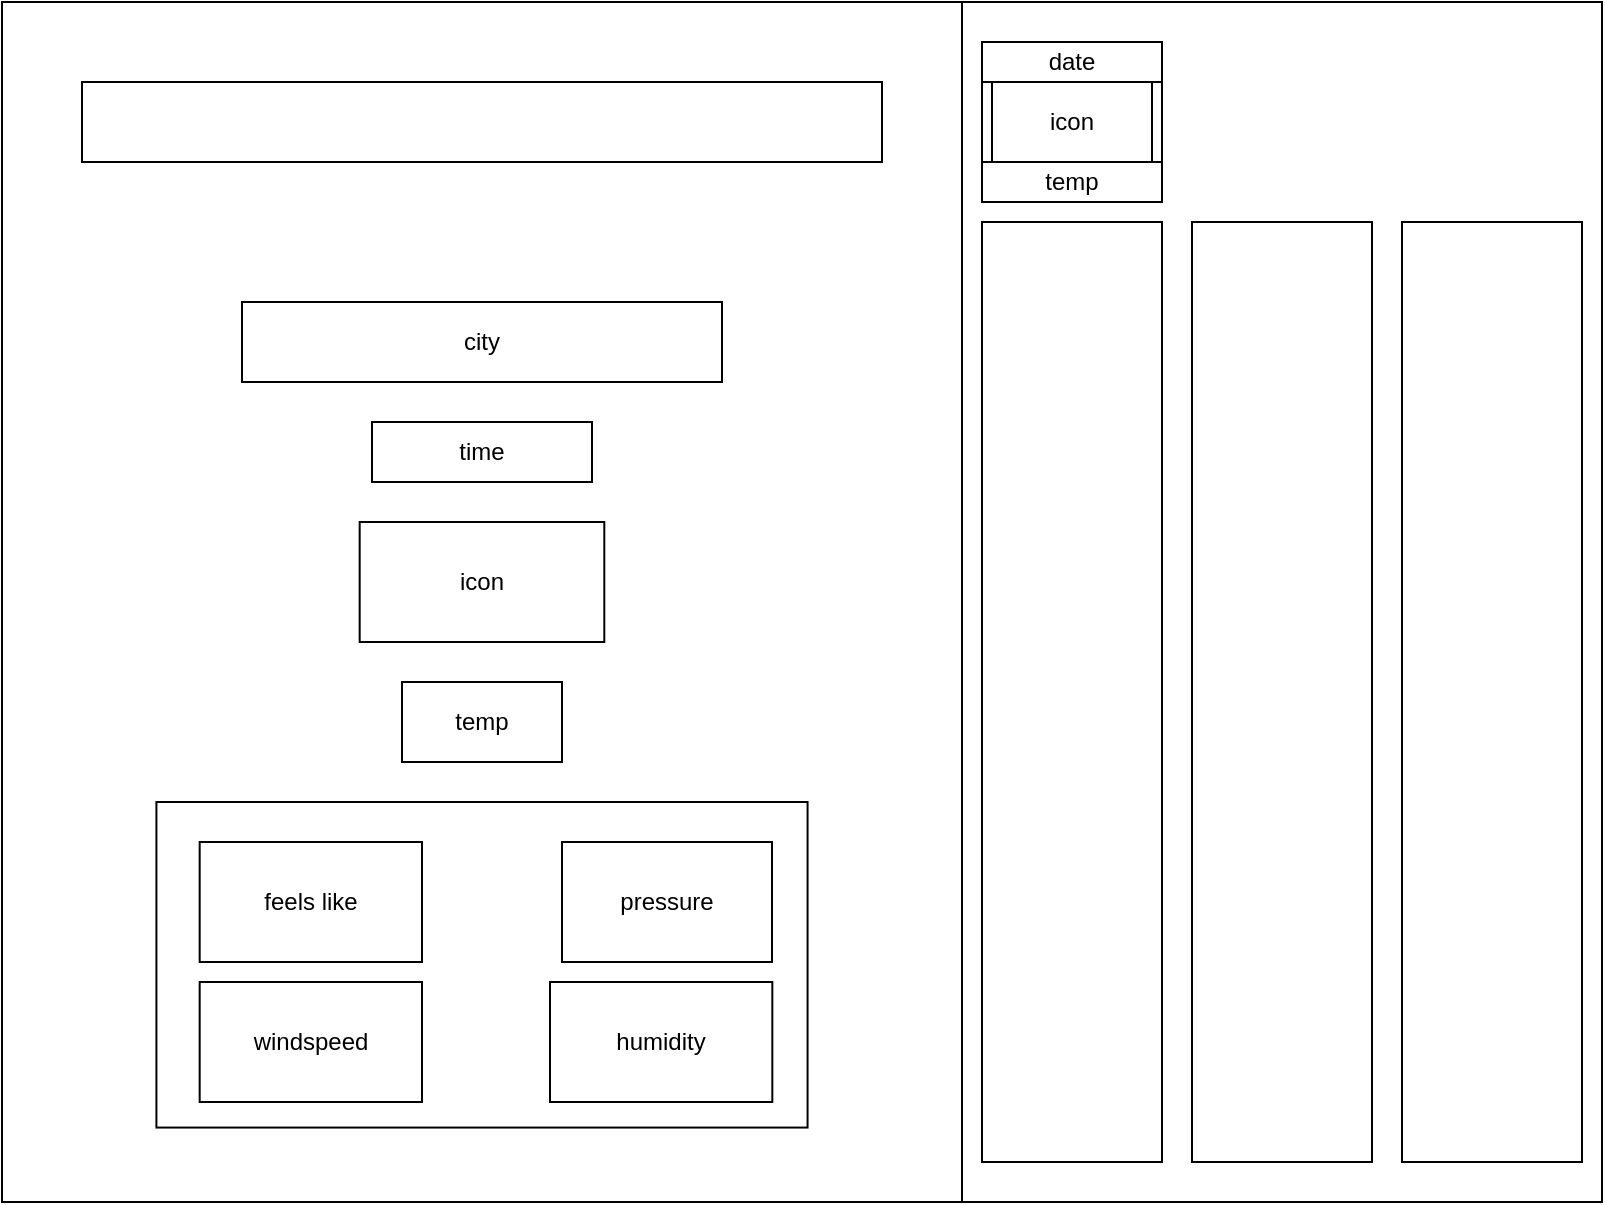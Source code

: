 <mxfile>
    <diagram id="ztVUXcP3bsoZUCSAL2jG" name="Page-1">
        <mxGraphModel dx="1119" dy="787" grid="1" gridSize="10" guides="1" tooltips="1" connect="1" arrows="1" fold="1" page="1" pageScale="1" pageWidth="850" pageHeight="1100" math="0" shadow="0">
            <root>
                <mxCell id="0"/>
                <mxCell id="1" parent="0"/>
                <mxCell id="2" value="" style="rounded=0;whiteSpace=wrap;html=1;" vertex="1" parent="1">
                    <mxGeometry x="40" y="120" width="480" height="600" as="geometry"/>
                </mxCell>
                <mxCell id="3" value="" style="rounded=0;whiteSpace=wrap;html=1;" vertex="1" parent="1">
                    <mxGeometry x="520" y="120" width="320" height="600" as="geometry"/>
                </mxCell>
                <mxCell id="4" value="" style="rounded=0;whiteSpace=wrap;html=1;" vertex="1" parent="1">
                    <mxGeometry x="80" y="160" width="400" height="40" as="geometry"/>
                </mxCell>
                <mxCell id="5" value="icon" style="rounded=0;whiteSpace=wrap;html=1;" vertex="1" parent="1">
                    <mxGeometry x="218.84" y="380" width="122.31" height="60" as="geometry"/>
                </mxCell>
                <mxCell id="6" value="city" style="rounded=0;whiteSpace=wrap;html=1;" vertex="1" parent="1">
                    <mxGeometry x="160" y="270" width="240" height="40" as="geometry"/>
                </mxCell>
                <mxCell id="7" value="time" style="rounded=0;whiteSpace=wrap;html=1;" vertex="1" parent="1">
                    <mxGeometry x="225" y="330" width="110" height="30" as="geometry"/>
                </mxCell>
                <mxCell id="8" value="temp" style="rounded=0;whiteSpace=wrap;html=1;" vertex="1" parent="1">
                    <mxGeometry x="240" y="460" width="80" height="40" as="geometry"/>
                </mxCell>
                <mxCell id="9" value="" style="rounded=0;whiteSpace=wrap;html=1;" vertex="1" parent="1">
                    <mxGeometry x="117.21" y="520" width="325.57" height="162.78" as="geometry"/>
                </mxCell>
                <mxCell id="10" value="feels like" style="rounded=0;whiteSpace=wrap;html=1;" vertex="1" parent="1">
                    <mxGeometry x="138.84" y="540" width="111.16" height="60" as="geometry"/>
                </mxCell>
                <mxCell id="11" value="pressure" style="rounded=0;whiteSpace=wrap;html=1;" vertex="1" parent="1">
                    <mxGeometry x="320" y="540" width="105" height="60" as="geometry"/>
                </mxCell>
                <mxCell id="12" value="humidity" style="rounded=0;whiteSpace=wrap;html=1;" vertex="1" parent="1">
                    <mxGeometry x="314" y="610" width="111.16" height="60" as="geometry"/>
                </mxCell>
                <mxCell id="13" value="windspeed" style="rounded=0;whiteSpace=wrap;html=1;" vertex="1" parent="1">
                    <mxGeometry x="138.84" y="610" width="111.16" height="60" as="geometry"/>
                </mxCell>
                <mxCell id="14" value="" style="rounded=0;whiteSpace=wrap;html=1;" vertex="1" parent="1">
                    <mxGeometry x="530" y="230" width="90" height="470" as="geometry"/>
                </mxCell>
                <mxCell id="15" value="" style="rounded=0;whiteSpace=wrap;html=1;" vertex="1" parent="1">
                    <mxGeometry x="635" y="230" width="90" height="470" as="geometry"/>
                </mxCell>
                <mxCell id="16" value="" style="rounded=0;whiteSpace=wrap;html=1;" vertex="1" parent="1">
                    <mxGeometry x="740" y="230" width="90" height="470" as="geometry"/>
                </mxCell>
                <mxCell id="17" value="" style="rounded=0;whiteSpace=wrap;html=1;" vertex="1" parent="1">
                    <mxGeometry x="530" y="140" width="90" height="80" as="geometry"/>
                </mxCell>
                <mxCell id="18" value="date" style="rounded=0;whiteSpace=wrap;html=1;" vertex="1" parent="1">
                    <mxGeometry x="530" y="140" width="90" height="20" as="geometry"/>
                </mxCell>
                <mxCell id="19" value="icon" style="rounded=0;whiteSpace=wrap;html=1;" vertex="1" parent="1">
                    <mxGeometry x="535" y="160" width="80" height="40" as="geometry"/>
                </mxCell>
                <mxCell id="20" value="temp" style="rounded=0;whiteSpace=wrap;html=1;" vertex="1" parent="1">
                    <mxGeometry x="530" y="200" width="90" height="20" as="geometry"/>
                </mxCell>
            </root>
        </mxGraphModel>
    </diagram>
</mxfile>